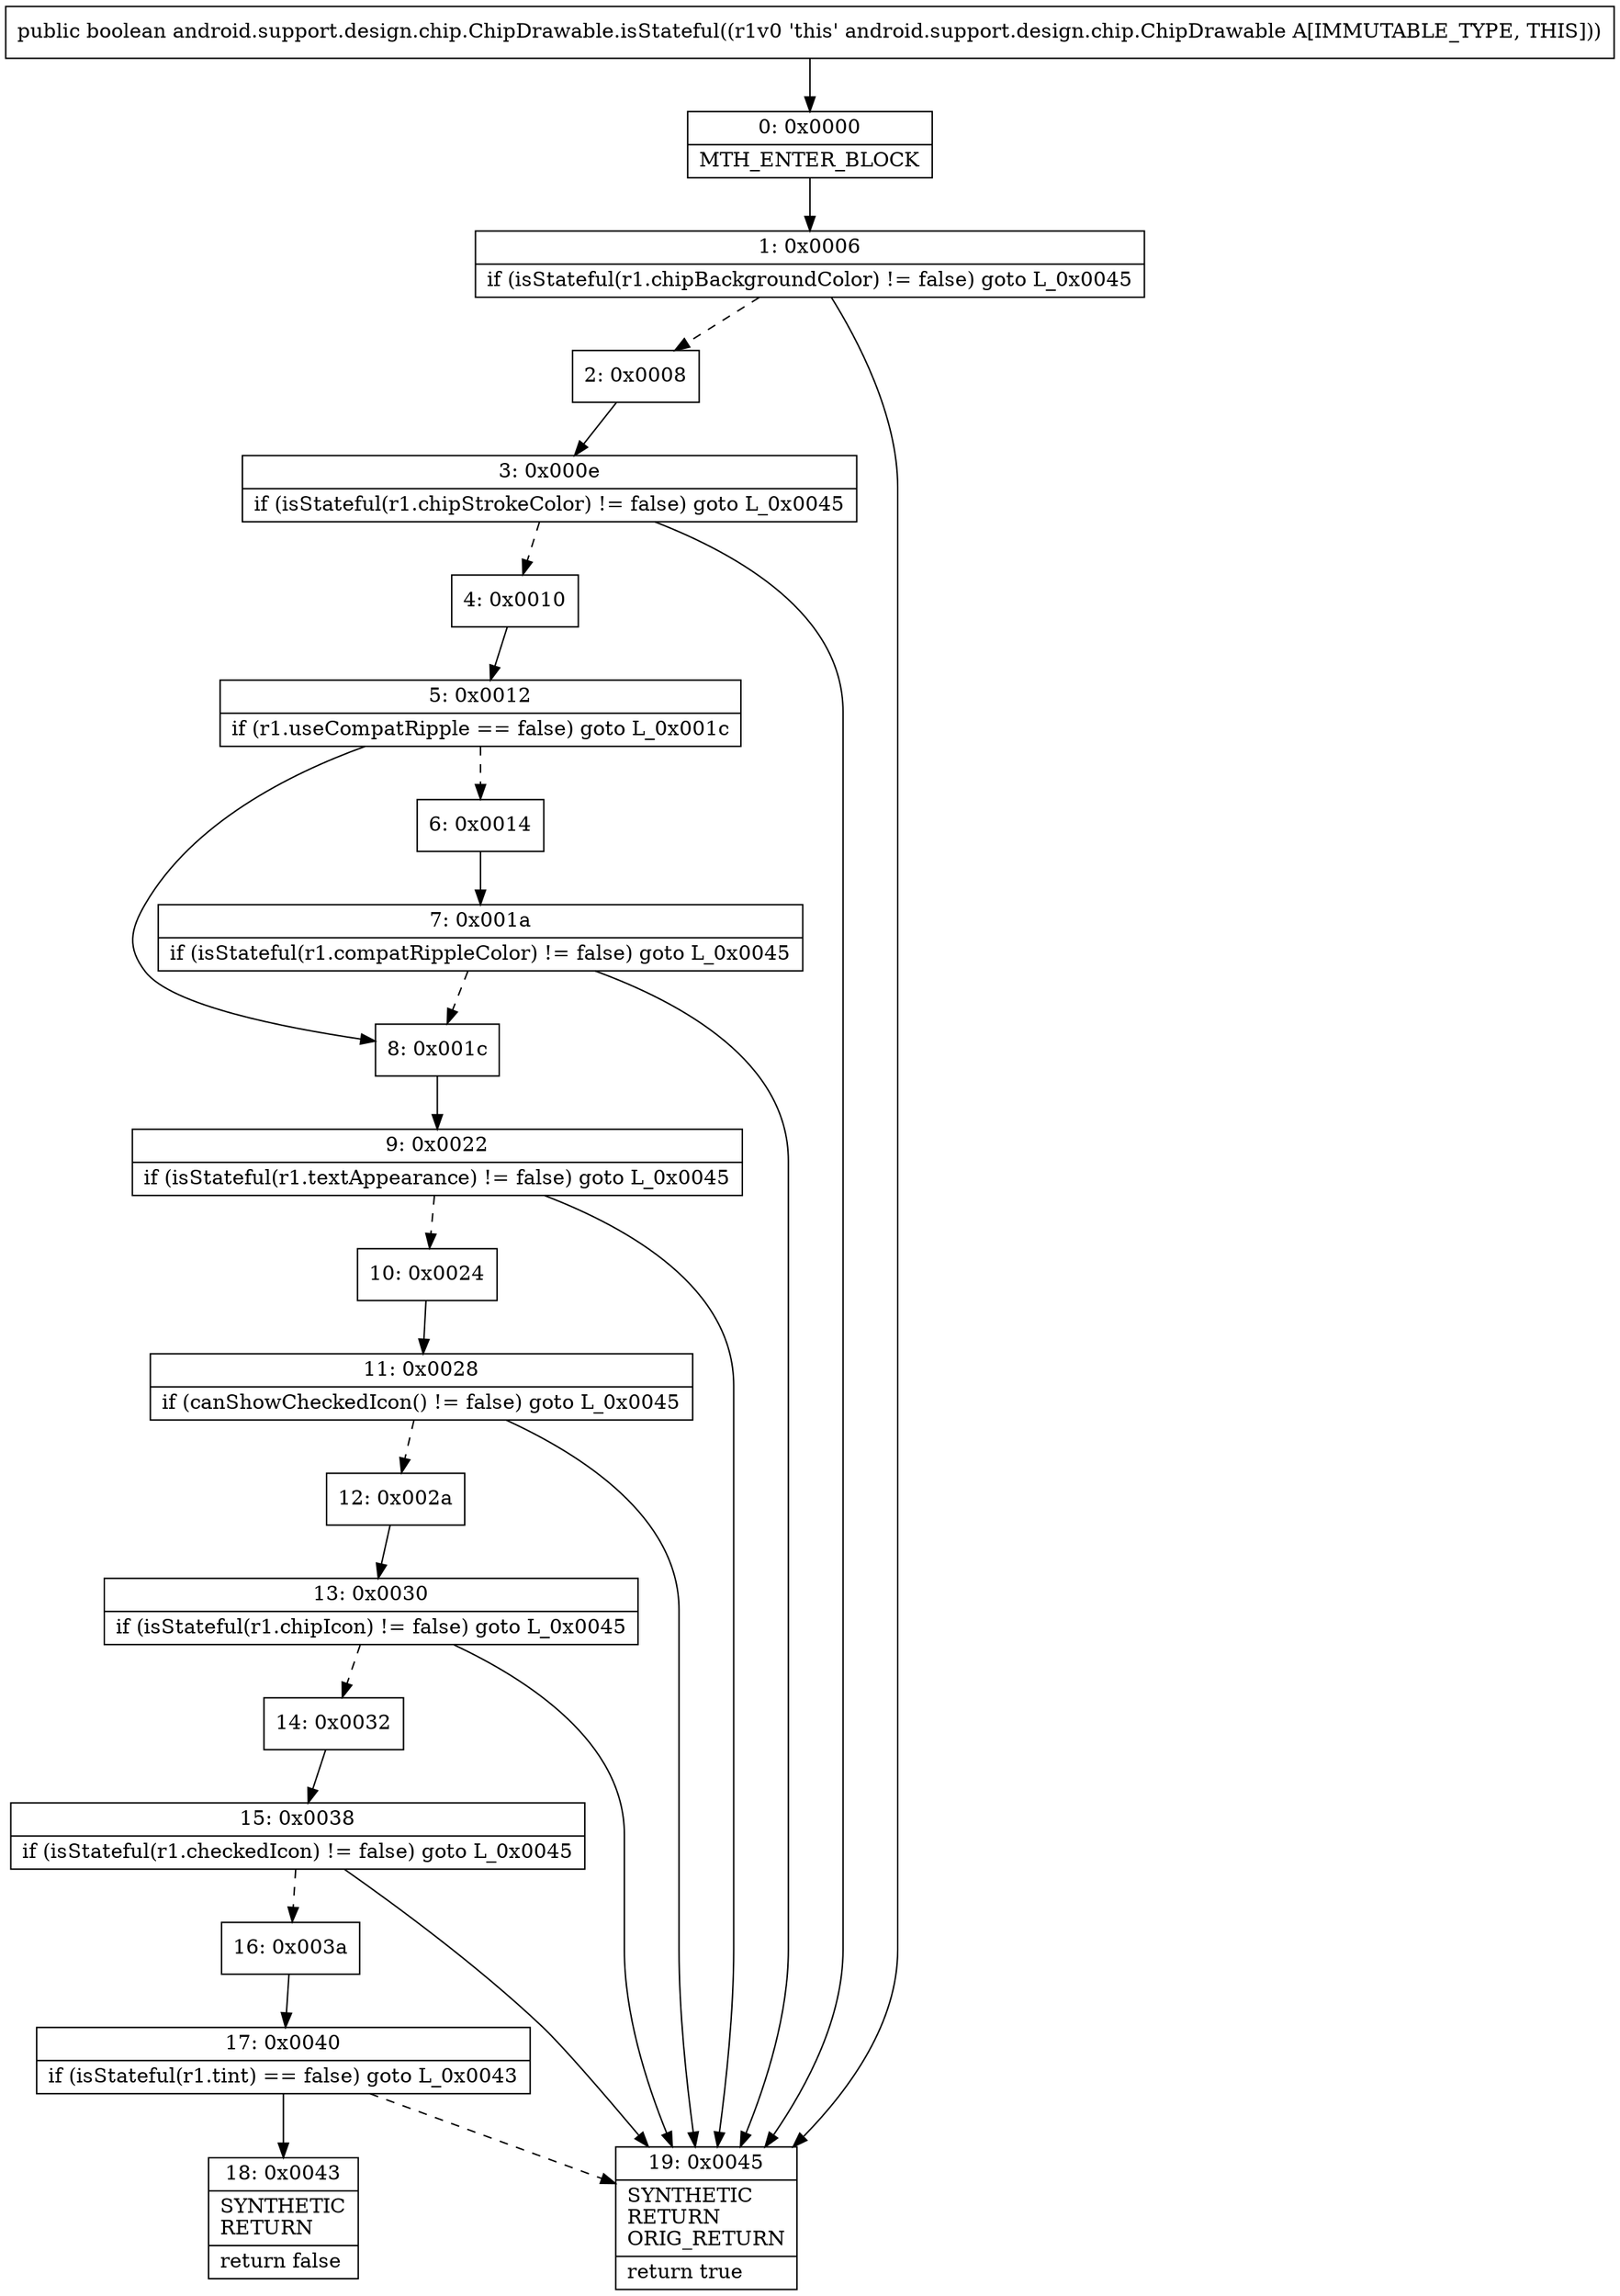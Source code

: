 digraph "CFG forandroid.support.design.chip.ChipDrawable.isStateful()Z" {
Node_0 [shape=record,label="{0\:\ 0x0000|MTH_ENTER_BLOCK\l}"];
Node_1 [shape=record,label="{1\:\ 0x0006|if (isStateful(r1.chipBackgroundColor) != false) goto L_0x0045\l}"];
Node_2 [shape=record,label="{2\:\ 0x0008}"];
Node_3 [shape=record,label="{3\:\ 0x000e|if (isStateful(r1.chipStrokeColor) != false) goto L_0x0045\l}"];
Node_4 [shape=record,label="{4\:\ 0x0010}"];
Node_5 [shape=record,label="{5\:\ 0x0012|if (r1.useCompatRipple == false) goto L_0x001c\l}"];
Node_6 [shape=record,label="{6\:\ 0x0014}"];
Node_7 [shape=record,label="{7\:\ 0x001a|if (isStateful(r1.compatRippleColor) != false) goto L_0x0045\l}"];
Node_8 [shape=record,label="{8\:\ 0x001c}"];
Node_9 [shape=record,label="{9\:\ 0x0022|if (isStateful(r1.textAppearance) != false) goto L_0x0045\l}"];
Node_10 [shape=record,label="{10\:\ 0x0024}"];
Node_11 [shape=record,label="{11\:\ 0x0028|if (canShowCheckedIcon() != false) goto L_0x0045\l}"];
Node_12 [shape=record,label="{12\:\ 0x002a}"];
Node_13 [shape=record,label="{13\:\ 0x0030|if (isStateful(r1.chipIcon) != false) goto L_0x0045\l}"];
Node_14 [shape=record,label="{14\:\ 0x0032}"];
Node_15 [shape=record,label="{15\:\ 0x0038|if (isStateful(r1.checkedIcon) != false) goto L_0x0045\l}"];
Node_16 [shape=record,label="{16\:\ 0x003a}"];
Node_17 [shape=record,label="{17\:\ 0x0040|if (isStateful(r1.tint) == false) goto L_0x0043\l}"];
Node_18 [shape=record,label="{18\:\ 0x0043|SYNTHETIC\lRETURN\l|return false\l}"];
Node_19 [shape=record,label="{19\:\ 0x0045|SYNTHETIC\lRETURN\lORIG_RETURN\l|return true\l}"];
MethodNode[shape=record,label="{public boolean android.support.design.chip.ChipDrawable.isStateful((r1v0 'this' android.support.design.chip.ChipDrawable A[IMMUTABLE_TYPE, THIS])) }"];
MethodNode -> Node_0;
Node_0 -> Node_1;
Node_1 -> Node_2[style=dashed];
Node_1 -> Node_19;
Node_2 -> Node_3;
Node_3 -> Node_4[style=dashed];
Node_3 -> Node_19;
Node_4 -> Node_5;
Node_5 -> Node_6[style=dashed];
Node_5 -> Node_8;
Node_6 -> Node_7;
Node_7 -> Node_8[style=dashed];
Node_7 -> Node_19;
Node_8 -> Node_9;
Node_9 -> Node_10[style=dashed];
Node_9 -> Node_19;
Node_10 -> Node_11;
Node_11 -> Node_12[style=dashed];
Node_11 -> Node_19;
Node_12 -> Node_13;
Node_13 -> Node_14[style=dashed];
Node_13 -> Node_19;
Node_14 -> Node_15;
Node_15 -> Node_16[style=dashed];
Node_15 -> Node_19;
Node_16 -> Node_17;
Node_17 -> Node_18;
Node_17 -> Node_19[style=dashed];
}

